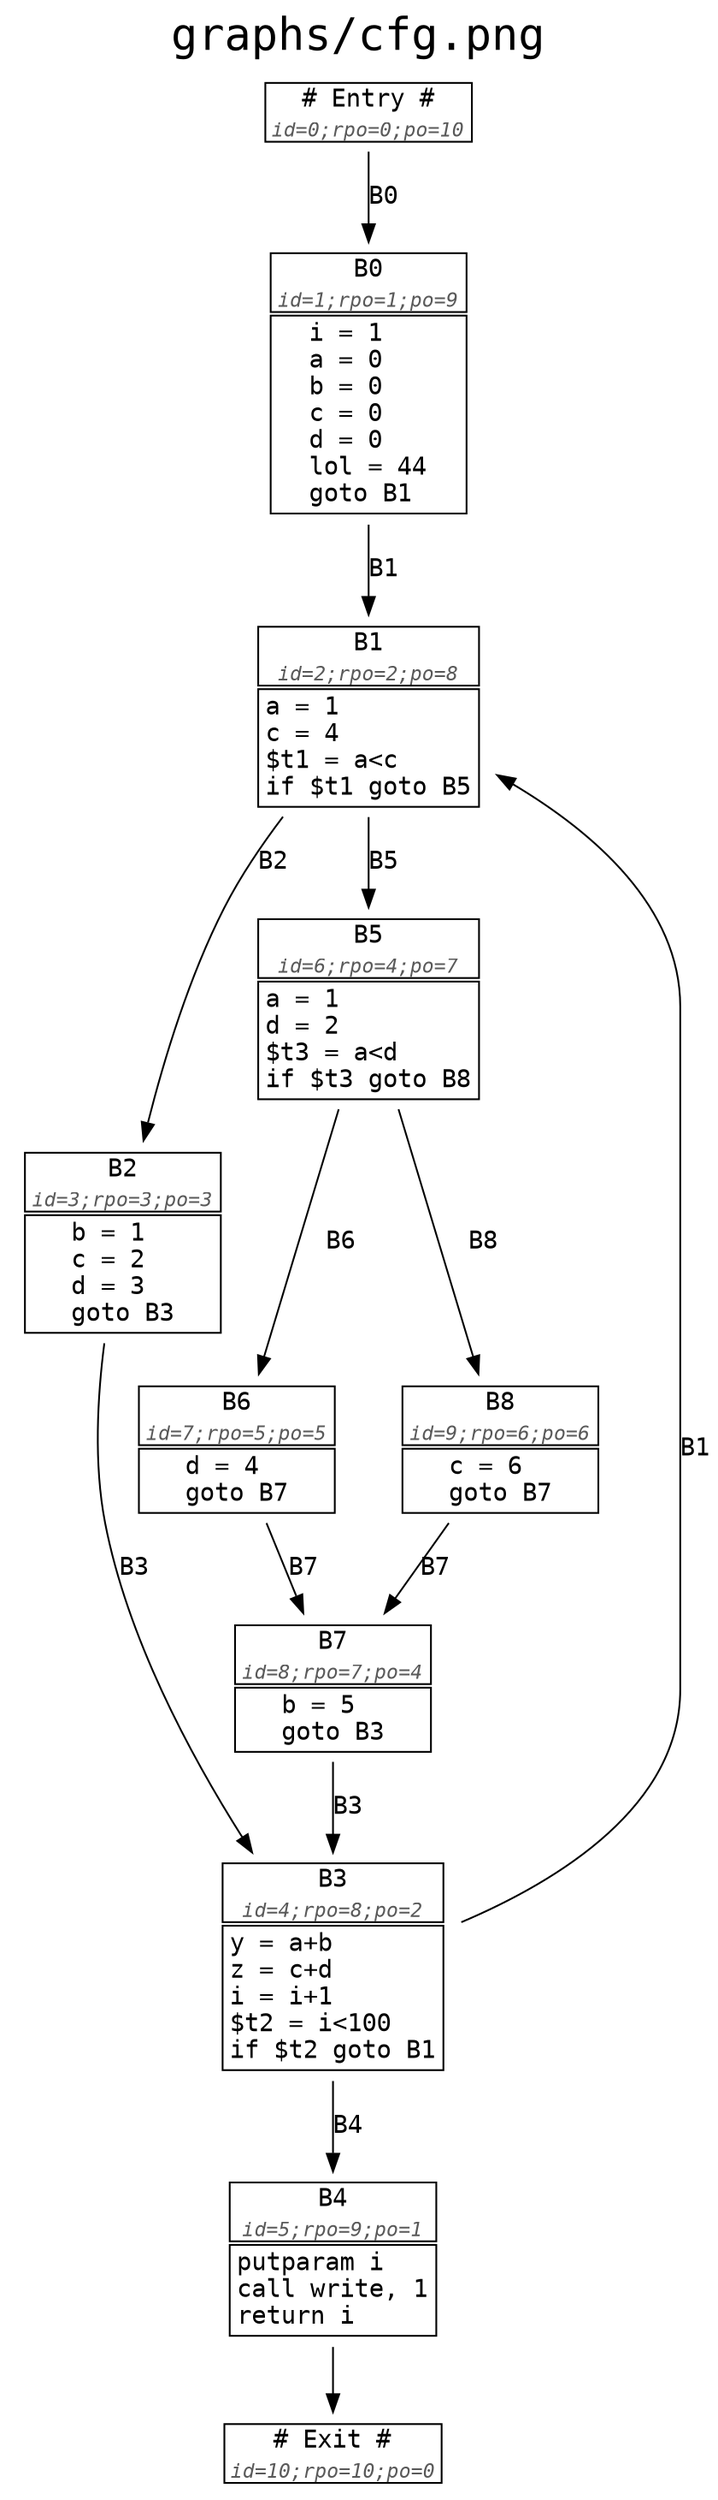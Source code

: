 digraph g {
	graph [bb="0,0,395,1394",
		fontname="DejaVu Sans Mono",
		fontsize=25,
		label=<graphs/cfg.png>,
		labelloc=t,
		lheight=0.39,
		lp="197.5,1376",
		lwidth=2.93
	];
	node [fontname="DejaVu Sans Mono",
		label="\N",
		shape=none
	];
	edge [fontname="DejaVu Sans Mono"];
	"# Entry #"	[height=0.625,
		label=<<TABLE BORDER="0" CELLBORDER="1"><TR><TD STYLE='' COLSPAN='2' PORT='# Entry #_enter'># Entry #<FONT COLOR='gray35' POINT-SIZE='13'><SUB><I><BR/>id=0;rpo=0;po=10</I></SUB></FONT></TD></TR></TABLE>>,
		pos="203,1335.5",
		width=1.8889];
	B0	[height=2.1944,
		label=<<TABLE BORDER="0" CELLBORDER="1"><TR><TD STYLE='' COLSPAN='2' PORT='B0_enter'>B0<FONT COLOR='gray35' POINT-SIZE='13'><SUB><I><BR/>id=1;rpo=1;po=9</I></SUB></FONT></TD></TR><TR><TD STYLE='' COLSPAN='2'><FONT>i = 1<BR ALIGN='LEFT'/>a = 0<BR ALIGN='LEFT'/>b = 0<BR ALIGN='LEFT'/>c = 0<BR ALIGN='LEFT'/>d = 0<BR ALIGN='LEFT'/>lol = 44<BR ALIGN='LEFT'/>goto B1<BR ALIGN='LEFT'/></FONT></TD></TR></TABLE>>,
		pos="203,1183",
		width=1.8056];
	"# Entry #" -> B0	[key=edge_0,
		label=B0,
		lp="211.5,1287.5",
		pos="e,203,1262.2 203,1312.9 203,1301.8 203,1287.4 203,1272.3"];
	B1	[height=1.5694,
		label=<<TABLE BORDER="0" CELLBORDER="1"><TR><TD STYLE='' COLSPAN='2' PORT='B1_enter'>B1<FONT COLOR='gray35' POINT-SIZE='13'><SUB><I><BR/>id=2;rpo=2;po=8</I></SUB></FONT></TD></TR><TR><TD STYLE='' COLSPAN='2'><FONT>a = 1<BR ALIGN='LEFT'/>c = 4<BR ALIGN='LEFT'/>$t1 = a&lt;c<BR ALIGN='LEFT'/>if $t1 goto B5<BR ALIGN='LEFT'/></FONT></TD></TR></TABLE>>,
		pos="203,996.5",
		width=2];
	B0 -> B1	[key=edge_1,
		label=B1,
		lp="211.5,1078.5",
		pos="e,203,1053.2 203,1103.8 203,1090.3 203,1076.5 203,1063.5"];
	B2	[height=1.5694,
		label=<<TABLE BORDER="0" CELLBORDER="1"><TR><TD STYLE='' COLSPAN='2' PORT='B2_enter'>B2<FONT COLOR='gray35' POINT-SIZE='13'><SUB><I><BR/>id=3;rpo=3;po=3</I></SUB></FONT></TD></TR><TR><TD STYLE='' COLSPAN='2'><FONT>b = 1<BR ALIGN='LEFT'/>c = 2<BR ALIGN='LEFT'/>d = 3<BR ALIGN='LEFT'/>goto B3<BR ALIGN='LEFT'/></FONT></TD></TR></TABLE>>,
		pos="65,701.5",
		width=1.8056];
	B1 -> B2	[key=edge_3,
		label=B2,
		lp="149.5,914.5",
		pos="e,76.589,758.34 154.91,939.95 142.96,924.22 131,906.57 122,889 102.53,850.99 88.406,805.16 79.09,768.44"];
	B5	[height=1.5694,
		label=<<TABLE BORDER="0" CELLBORDER="1"><TR><TD STYLE='' COLSPAN='2' PORT='B5_enter'>B5<FONT COLOR='gray35' POINT-SIZE='13'><SUB><I><BR/>id=6;rpo=4;po=7</I></SUB></FONT></TD></TR><TR><TD STYLE='' COLSPAN='2'><FONT>a = 1<BR ALIGN='LEFT'/>d = 2<BR ALIGN='LEFT'/>$t3 = a&lt;d<BR ALIGN='LEFT'/>if $t3 goto B8<BR ALIGN='LEFT'/></FONT></TD></TR></TABLE>>,
		pos="203,832.5",
		width=2];
	B1 -> B5	[key=edge_2,
		label=B5,
		lp="211.5,914.5",
		pos="e,203,889.08 203,939.75 203,926.69 203,912.67 203,899.22"];
	B3	[height=1.7778,
		label=<<TABLE BORDER="0" CELLBORDER="1"><TR><TD STYLE='' COLSPAN='2' PORT='B3_enter'>B3<FONT COLOR='gray35' POINT-SIZE='13'><SUB><I><BR/>id=4;rpo=8;po=2</I></SUB></FONT></TD></TR><TR><TD STYLE='' COLSPAN='2'><FONT>y = a+b<BR ALIGN='LEFT'/>z = c+d<BR ALIGN='LEFT'/>i = i+1<BR ALIGN='LEFT'/>$t2 = i&lt;100<BR ALIGN='LEFT'/>if $t2 goto B1<BR ALIGN='LEFT'/></FONT></TD></TR></TABLE>>,
		pos="183,295",
		width=2];
	B2 -> B3	[key=edge_4,
		label=B3,
		lp="71.5,518.5",
		pos="e,137.58,359.05 54.592,644.65 50.701,614.59 48.599,577.01 55,544 67.374,480.19 101.93,415.15 132.02,367.7"];
	B3 -> B1	[key=edge_5,
		label=B1,
		lp="386.5,585.5",
		pos="e,275.19,963.28 255.06,319.97 310.6,343.52 378,385.5 378,450.5 378,833.5 378,833.5 378,833.5 378,889.12 329.81,930.98 284,958.2"];
	B4	[height=1.3611,
		label=<<TABLE BORDER="0" CELLBORDER="1"><TR><TD STYLE='' COLSPAN='2' PORT='B4_enter'>B4<FONT COLOR='gray35' POINT-SIZE='13'><SUB><I><BR/>id=5;rpo=9;po=1</I></SUB></FONT></TD></TR><TR><TD STYLE='' COLSPAN='2'><FONT>putparam i<BR ALIGN='LEFT'/>call write, 1<BR ALIGN='LEFT'/>return i<BR ALIGN='LEFT'/></FONT></TD></TR></TABLE>>,
		pos="183,131",
		width=1.8889];
	B3 -> B4	[key=edge_6,
		label=B4,
		lp="191.5,205.5",
		pos="e,183,180.12 183,230.9 183,217.58 183,203.58 183,190.45"];
	"# Exit #"	[height=0.625,
		label=<<TABLE BORDER="0" CELLBORDER="1"><TR><TD STYLE='' COLSPAN='2' PORT='# Exit #_enter'># Exit #<FONT COLOR='gray35' POINT-SIZE='13'><SUB><I><BR/>id=10;rpo=10;po=0</I></SUB></FONT></TD></TR></TABLE>>,
		pos="183,22.5",
		width=1.9722];
	B4 -> "# Exit #"	[key=edge_7,
		pos="e,183,45.245 183,81.736 183,72.758 183,63.589 183,55.263"];
	B6	[height=1.1528,
		label=<<TABLE BORDER="0" CELLBORDER="1"><TR><TD STYLE='' COLSPAN='2' PORT='B6_enter'>B6<FONT COLOR='gray35' POINT-SIZE='13'><SUB><I><BR/>id=7;rpo=5;po=5</I></SUB></FONT></TD></TR><TR><TD STYLE='' COLSPAN='2'><FONT>d = 4<BR ALIGN='LEFT'/>goto B7<BR ALIGN='LEFT'/></FONT></TD></TR></TABLE>>,
		pos="129,585.5",
		width=1.8056];
	B5 -> B6	[key=edge_9,
		label=B6,
		lp="187.5,701.5",
		pos="e,141.34,627.37 186.21,775.91 173.6,734.17 156.48,677.48 144.26,637.03"];
	B8	[height=1.1528,
		label=<<TABLE BORDER="0" CELLBORDER="1"><TR><TD STYLE='' COLSPAN='2' PORT='B8_enter'>B8<FONT COLOR='gray35' POINT-SIZE='13'><SUB><I><BR/>id=9;rpo=6;po=6</I></SUB></FONT></TD></TR><TR><TD STYLE='' COLSPAN='2'><FONT>c = 6<BR ALIGN='LEFT'/>goto B7<BR ALIGN='LEFT'/></FONT></TD></TR></TABLE>>,
		pos="277,585.5",
		width=1.8056];
	B5 -> B8	[key=edge_8,
		label=B8,
		lp="267.5,701.5",
		pos="e,264.66,627.37 219.79,775.91 232.4,734.17 249.52,677.48 261.74,637.03"];
	B7	[height=1.1528,
		label=<<TABLE BORDER="0" CELLBORDER="1"><TR><TD STYLE='' COLSPAN='2' PORT='B7_enter'>B7<FONT COLOR='gray35' POINT-SIZE='13'><SUB><I><BR/>id=8;rpo=7;po=4</I></SUB></FONT></TD></TR><TR><TD STYLE='' COLSPAN='2'><FONT>b = 5<BR ALIGN='LEFT'/>goto B3<BR ALIGN='LEFT'/></FONT></TD></TR></TABLE>>,
		pos="183,451.5",
		width=1.8056];
	B6 -> B7	[key=edge_10,
		label=B7,
		lp="166.5,518.5",
		pos="e,166.32,493.27 145.64,543.82 150.93,530.9 156.84,516.45 162.37,502.92"];
	B7 -> B3	[key=edge_11,
		label=B3,
		lp="191.5,384.5",
		pos="e,183,359.04 183,409.91 183,397.39 183,383.2 183,369.19"];
	B8 -> B7	[key=edge_12,
		label=B7,
		lp="240.5,518.5",
		pos="e,212.04,493.27 248.03,543.82 238.56,530.52 227.94,515.6 218.07,501.74"];
}
